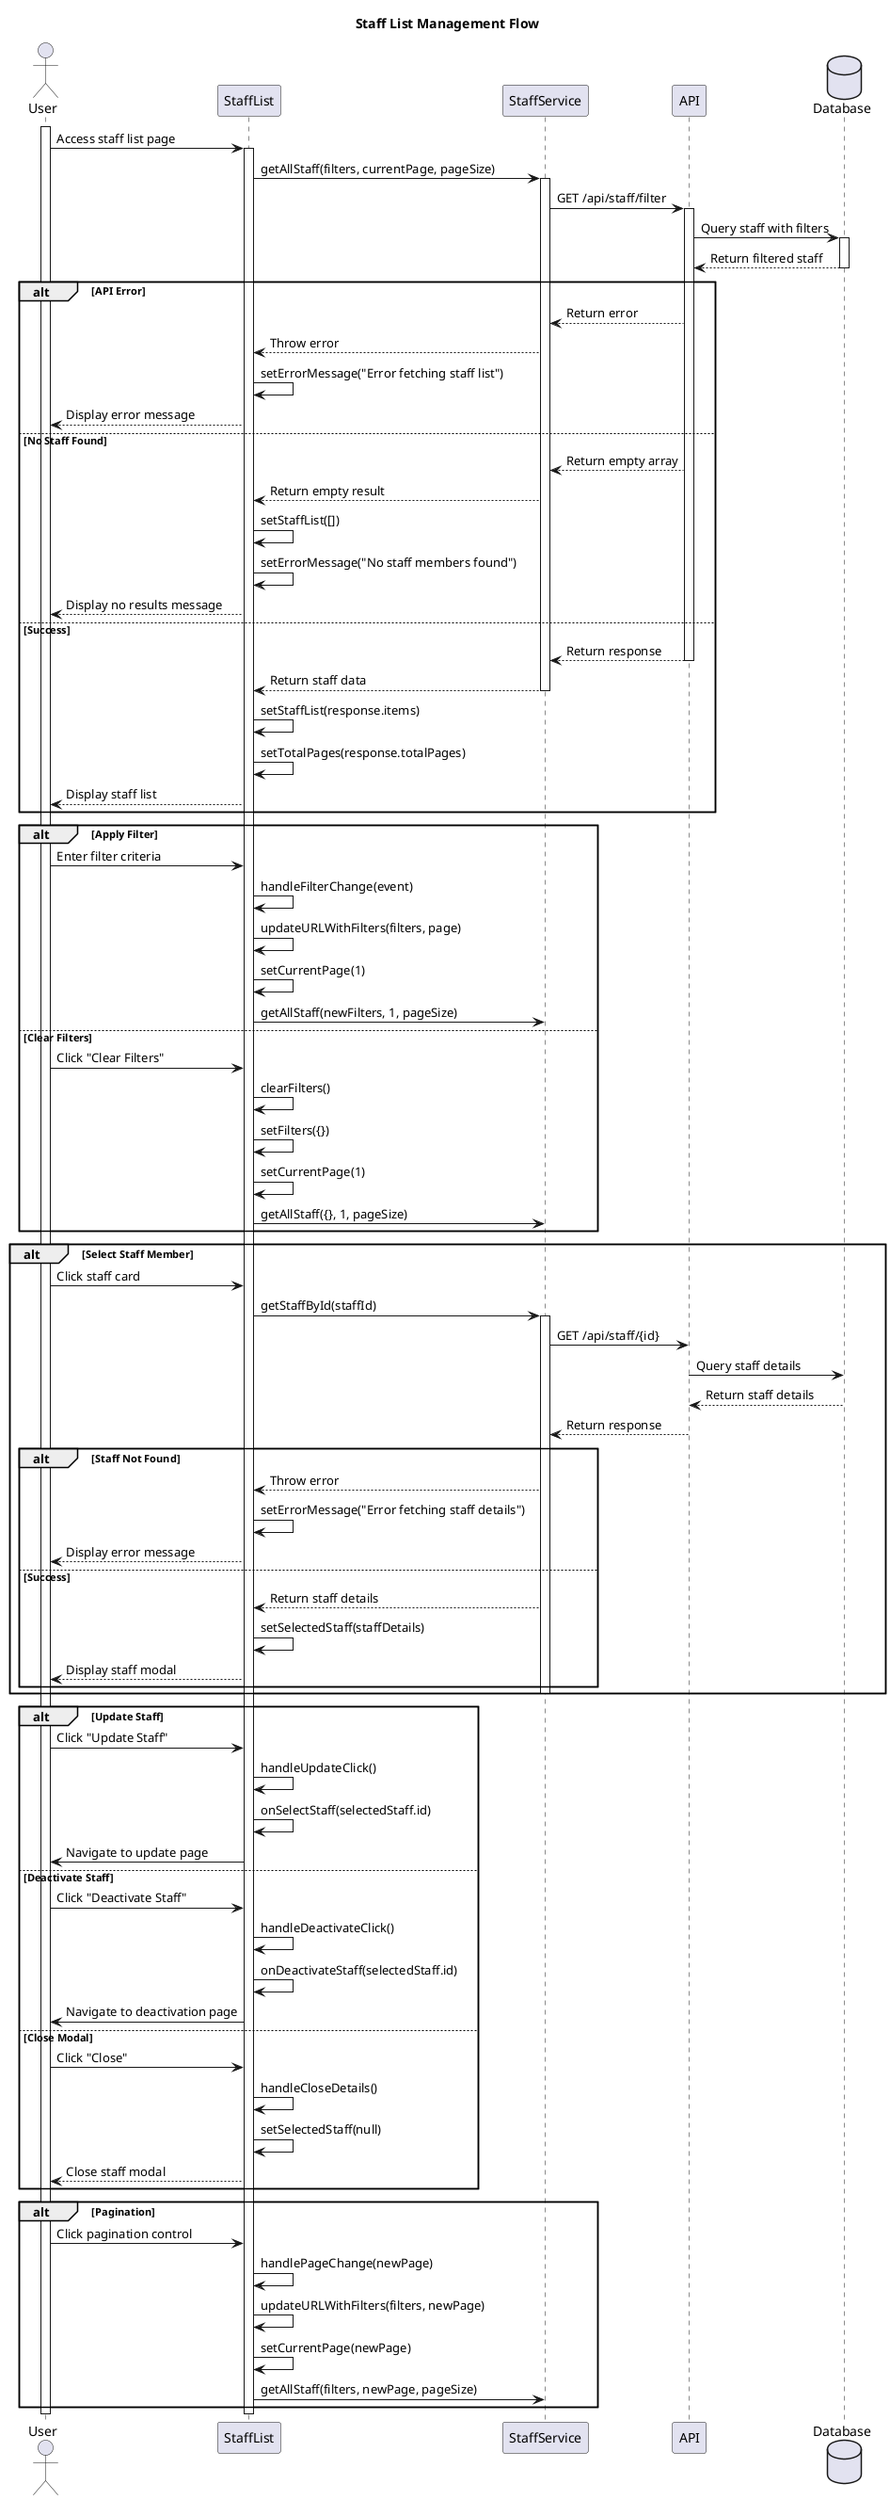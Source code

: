 @startuml StaffList Sequence Diagram
title "Staff List Management Flow"

actor User
participant StaffList
participant StaffService
participant API
database Database

activate User

User -> StaffList: Access staff list page
activate StaffList

StaffList -> StaffService: getAllStaff(filters, currentPage, pageSize)
activate StaffService

StaffService -> API: GET /api/staff/filter
activate API

API -> Database: Query staff with filters
activate Database
Database --> API: Return filtered staff
deactivate Database

alt API Error
    API --> StaffService: Return error
    StaffService --> StaffList: Throw error
    StaffList -> StaffList: setErrorMessage("Error fetching staff list")
    StaffList --> User: Display error message
else No Staff Found
    API --> StaffService: Return empty array
    StaffService --> StaffList: Return empty result
    StaffList -> StaffList: setStaffList([])
    StaffList -> StaffList: setErrorMessage("No staff members found")
    StaffList --> User: Display no results message
else Success
    API --> StaffService: Return response
    deactivate API
    StaffService --> StaffList: Return staff data
    deactivate StaffService
    StaffList -> StaffList: setStaffList(response.items)
    StaffList -> StaffList: setTotalPages(response.totalPages)
    StaffList --> User: Display staff list
end

alt Apply Filter
    User -> StaffList: Enter filter criteria
    StaffList -> StaffList: handleFilterChange(event)
    StaffList -> StaffList: updateURLWithFilters(filters, page)
    StaffList -> StaffList: setCurrentPage(1)
    StaffList -> StaffService: getAllStaff(newFilters, 1, pageSize)
else Clear Filters
    User -> StaffList: Click "Clear Filters"
    StaffList -> StaffList: clearFilters()
    StaffList -> StaffList: setFilters({})
    StaffList -> StaffList: setCurrentPage(1)
    StaffList -> StaffService: getAllStaff({}, 1, pageSize)
end

alt Select Staff Member
    User -> StaffList: Click staff card
    StaffList -> StaffService: getStaffById(staffId)
    activate StaffService
    StaffService -> API: GET /api/staff/{id}
    API -> Database: Query staff details
    Database --> API: Return staff details
    API --> StaffService: Return response

    alt Staff Not Found
        StaffService --> StaffList: Throw error
        StaffList -> StaffList: setErrorMessage("Error fetching staff details")
        StaffList --> User: Display error message
    else Success
        StaffService --> StaffList: Return staff details
        StaffList -> StaffList: setSelectedStaff(staffDetails)
        StaffList --> User: Display staff modal
    end
    deactivate StaffService
end

alt Update Staff
    User -> StaffList: Click "Update Staff"
    StaffList -> StaffList: handleUpdateClick()
    StaffList -> StaffList: onSelectStaff(selectedStaff.id)
    StaffList -> User: Navigate to update page
else Deactivate Staff
    User -> StaffList: Click "Deactivate Staff"
    StaffList -> StaffList: handleDeactivateClick()
    StaffList -> StaffList: onDeactivateStaff(selectedStaff.id)
    StaffList -> User: Navigate to deactivation page
else Close Modal
    User -> StaffList: Click "Close"
    StaffList -> StaffList: handleCloseDetails()
    StaffList -> StaffList: setSelectedStaff(null)
    StaffList --> User: Close staff modal
end

alt Pagination
    User -> StaffList: Click pagination control
    StaffList -> StaffList: handlePageChange(newPage)
    StaffList -> StaffList: updateURLWithFilters(filters, newPage)
    StaffList -> StaffList: setCurrentPage(newPage)
    StaffList -> StaffService: getAllStaff(filters, newPage, pageSize)
end

deactivate StaffList
deactivate User

@enduml